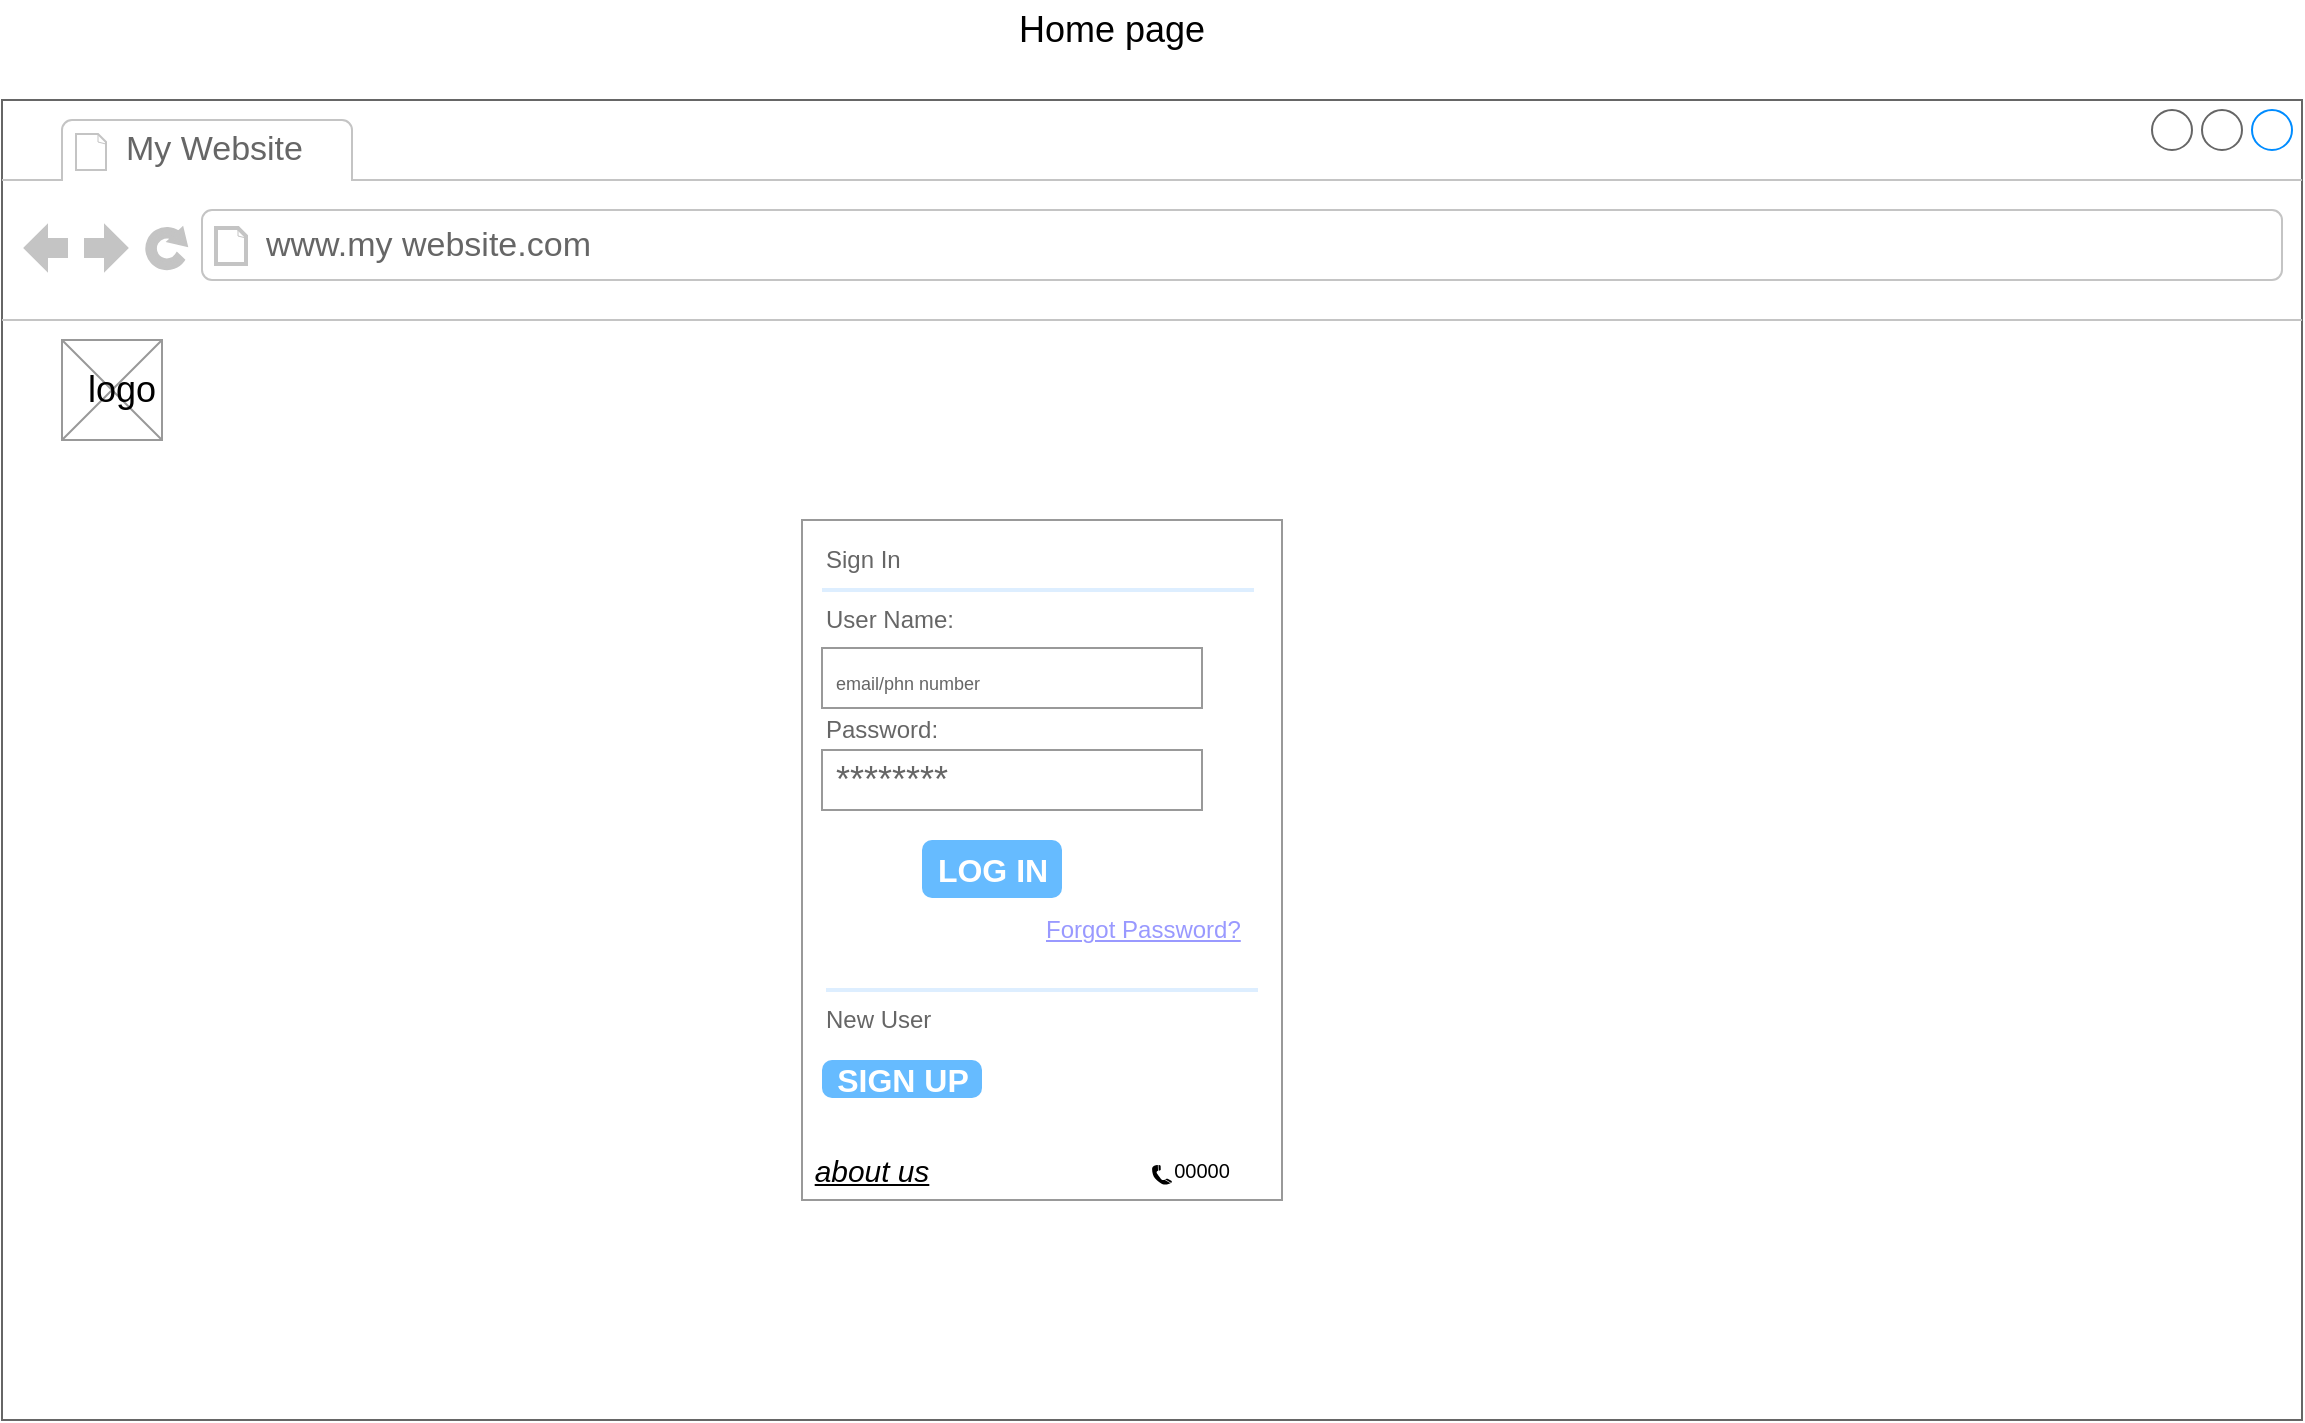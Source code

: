 <mxfile version="19.0.3" type="device"><diagram name="Page-1" id="2cc2dc42-3aac-f2a9-1cec-7a8b7cbee084"><mxGraphModel dx="1730" dy="1068" grid="1" gridSize="10" guides="1" tooltips="1" connect="1" arrows="1" fold="1" page="1" pageScale="1" pageWidth="1169" pageHeight="827" background="none" math="0" shadow="0"><root><mxCell id="0"/><mxCell id="1" parent="0"/><mxCell id="UbOxH2eRBzRC7tm1f9eS-1" value="" style="strokeWidth=1;shadow=0;dashed=0;align=left;html=1;shape=mxgraph.mockup.containers.browserWindow;rSize=0;strokeColor=#666666;strokeColor2=#008cff;strokeColor3=#c4c4c4;mainText=,;recursiveResize=0;fontSize=10;" parent="1" vertex="1"><mxGeometry x="30" y="120" width="1150" height="660" as="geometry"/></mxCell><mxCell id="UbOxH2eRBzRC7tm1f9eS-2" value="My Website" style="strokeWidth=1;shadow=0;dashed=0;align=center;html=1;shape=mxgraph.mockup.containers.anchor;fontSize=17;fontColor=#666666;align=left;" parent="UbOxH2eRBzRC7tm1f9eS-1" vertex="1"><mxGeometry x="60" y="12" width="110" height="26" as="geometry"/></mxCell><mxCell id="UbOxH2eRBzRC7tm1f9eS-3" value="www.my website.com" style="strokeWidth=1;shadow=0;dashed=0;align=center;html=1;shape=mxgraph.mockup.containers.anchor;rSize=0;fontSize=17;fontColor=#666666;align=left;" parent="UbOxH2eRBzRC7tm1f9eS-1" vertex="1"><mxGeometry x="130" y="60" width="250" height="26" as="geometry"/></mxCell><mxCell id="UbOxH2eRBzRC7tm1f9eS-30" value="" style="verticalLabelPosition=bottom;shadow=0;dashed=0;align=center;html=1;verticalAlign=top;strokeWidth=1;shape=mxgraph.mockup.graphics.simpleIcon;strokeColor=#999999;fontSize=18;" parent="UbOxH2eRBzRC7tm1f9eS-1" vertex="1"><mxGeometry x="30" y="120" width="50" height="50" as="geometry"/></mxCell><mxCell id="UbOxH2eRBzRC7tm1f9eS-31" value="logo" style="text;html=1;strokeColor=none;fillColor=none;align=center;verticalAlign=middle;whiteSpace=wrap;rounded=0;fontSize=18;" parent="UbOxH2eRBzRC7tm1f9eS-1" vertex="1"><mxGeometry x="30" y="130" width="60" height="30" as="geometry"/></mxCell><mxCell id="UbOxH2eRBzRC7tm1f9eS-7" value="" style="strokeWidth=1;shadow=0;dashed=0;align=center;html=1;shape=mxgraph.mockup.forms.rrect;rSize=0;strokeColor=#999999;fillColor=#ffffff;fontSize=18;" parent="UbOxH2eRBzRC7tm1f9eS-1" vertex="1"><mxGeometry x="400" y="210" width="240" height="340" as="geometry"/></mxCell><mxCell id="UbOxH2eRBzRC7tm1f9eS-8" value="Sign In" style="strokeWidth=1;shadow=0;dashed=0;align=center;html=1;shape=mxgraph.mockup.forms.anchor;fontSize=12;fontColor=#666666;align=left;resizeWidth=1;spacingLeft=0;" parent="UbOxH2eRBzRC7tm1f9eS-7" vertex="1"><mxGeometry width="120" height="20" relative="1" as="geometry"><mxPoint x="10" y="10" as="offset"/></mxGeometry></mxCell><mxCell id="UbOxH2eRBzRC7tm1f9eS-9" value="" style="shape=line;strokeColor=#ddeeff;strokeWidth=2;html=1;resizeWidth=1;fontSize=18;" parent="UbOxH2eRBzRC7tm1f9eS-7" vertex="1"><mxGeometry width="216" height="10" relative="1" as="geometry"><mxPoint x="10" y="30" as="offset"/></mxGeometry></mxCell><mxCell id="UbOxH2eRBzRC7tm1f9eS-10" value="User Name:" style="strokeWidth=1;shadow=0;dashed=0;align=center;html=1;shape=mxgraph.mockup.forms.anchor;fontSize=12;fontColor=#666666;align=left;resizeWidth=1;spacingLeft=0;" parent="UbOxH2eRBzRC7tm1f9eS-7" vertex="1"><mxGeometry width="120" height="20" relative="1" as="geometry"><mxPoint x="10" y="40" as="offset"/></mxGeometry></mxCell><mxCell id="UbOxH2eRBzRC7tm1f9eS-11" value="&lt;font style=&quot;font-size: 9px;&quot;&gt;email/phn number&lt;/font&gt;" style="strokeWidth=1;shadow=0;dashed=0;align=center;html=1;shape=mxgraph.mockup.forms.rrect;rSize=0;strokeColor=#999999;fontColor=#666666;align=left;spacingLeft=5;resizeWidth=1;fontSize=18;" parent="UbOxH2eRBzRC7tm1f9eS-7" vertex="1"><mxGeometry width="190" height="30" relative="1" as="geometry"><mxPoint x="10" y="64" as="offset"/></mxGeometry></mxCell><mxCell id="UbOxH2eRBzRC7tm1f9eS-12" value="Password:" style="strokeWidth=1;shadow=0;dashed=0;align=center;html=1;shape=mxgraph.mockup.forms.anchor;fontSize=12;fontColor=#666666;align=left;resizeWidth=1;spacingLeft=0;" parent="UbOxH2eRBzRC7tm1f9eS-7" vertex="1"><mxGeometry width="120" height="20" relative="1" as="geometry"><mxPoint x="10" y="95" as="offset"/></mxGeometry></mxCell><mxCell id="UbOxH2eRBzRC7tm1f9eS-13" value="********" style="strokeWidth=1;shadow=0;dashed=0;align=center;html=1;shape=mxgraph.mockup.forms.rrect;rSize=0;strokeColor=#999999;fontColor=#666666;align=left;spacingLeft=5;resizeWidth=1;fontSize=18;" parent="UbOxH2eRBzRC7tm1f9eS-7" vertex="1"><mxGeometry width="190" height="30" relative="1" as="geometry"><mxPoint x="10" y="115" as="offset"/></mxGeometry></mxCell><mxCell id="UbOxH2eRBzRC7tm1f9eS-14" value="LOG IN" style="strokeWidth=1;shadow=0;dashed=0;align=center;html=1;shape=mxgraph.mockup.forms.rrect;rSize=5;strokeColor=none;fontColor=#ffffff;fillColor=#66bbff;fontSize=16;fontStyle=1;" parent="UbOxH2eRBzRC7tm1f9eS-7" vertex="1"><mxGeometry y="1" width="70" height="29" relative="1" as="geometry"><mxPoint x="60" y="-180" as="offset"/></mxGeometry></mxCell><mxCell id="UbOxH2eRBzRC7tm1f9eS-15" value="Forgot Password?" style="strokeWidth=1;shadow=0;dashed=0;align=center;html=1;shape=mxgraph.mockup.forms.anchor;fontSize=12;fontColor=#9999ff;align=left;spacingLeft=0;fontStyle=4;resizeWidth=1;" parent="UbOxH2eRBzRC7tm1f9eS-7" vertex="1"><mxGeometry y="1" width="120" height="9" relative="1" as="geometry"><mxPoint x="120" y="-140" as="offset"/></mxGeometry></mxCell><mxCell id="UbOxH2eRBzRC7tm1f9eS-16" value="" style="shape=line;strokeColor=#ddeeff;strokeWidth=2;html=1;resizeWidth=1;fontSize=18;" parent="UbOxH2eRBzRC7tm1f9eS-7" vertex="1"><mxGeometry y="1" width="216" height="10" relative="1" as="geometry"><mxPoint x="12" y="-110" as="offset"/></mxGeometry></mxCell><mxCell id="UbOxH2eRBzRC7tm1f9eS-17" value="New User" style="strokeWidth=1;shadow=0;dashed=0;align=center;html=1;shape=mxgraph.mockup.forms.anchor;fontSize=12;fontColor=#666666;align=left;spacingLeft=0;resizeWidth=1;" parent="UbOxH2eRBzRC7tm1f9eS-7" vertex="1"><mxGeometry y="1" width="180" height="20" relative="1" as="geometry"><mxPoint x="10" y="-100" as="offset"/></mxGeometry></mxCell><mxCell id="UbOxH2eRBzRC7tm1f9eS-18" value="SIGN UP" style="strokeWidth=1;shadow=0;dashed=0;align=center;html=1;shape=mxgraph.mockup.forms.rrect;rSize=5;strokeColor=none;fontColor=#ffffff;fillColor=#66bbff;fontSize=16;fontStyle=1;" parent="UbOxH2eRBzRC7tm1f9eS-7" vertex="1"><mxGeometry y="1" width="80" height="19" relative="1" as="geometry"><mxPoint x="10" y="-70" as="offset"/></mxGeometry></mxCell><mxCell id="UbOxH2eRBzRC7tm1f9eS-32" value="" style="shape=mxgraph.signs.tech.telephone_3;html=1;pointerEvents=1;fillColor=#000000;strokeColor=none;verticalLabelPosition=bottom;verticalAlign=top;align=center;sketch=0;fontSize=18;" parent="UbOxH2eRBzRC7tm1f9eS-7" vertex="1"><mxGeometry x="175" y="322.5" width="10" height="10" as="geometry"/></mxCell><mxCell id="UbOxH2eRBzRC7tm1f9eS-33" value="&lt;font size=&quot;1&quot;&gt;00000&lt;br&gt;&lt;br&gt;&lt;/font&gt;" style="text;html=1;strokeColor=none;fillColor=none;align=center;verticalAlign=middle;whiteSpace=wrap;rounded=0;fontSize=18;" parent="UbOxH2eRBzRC7tm1f9eS-7" vertex="1"><mxGeometry x="170" y="330" width="60" height="7.5" as="geometry"/></mxCell><mxCell id="UbOxH2eRBzRC7tm1f9eS-34" value="&lt;h5&gt;&lt;span style=&quot;font-weight: normal;&quot;&gt;&lt;i&gt;&lt;u&gt;about us&lt;/u&gt;&lt;/i&gt;&lt;/span&gt;&lt;/h5&gt;" style="text;html=1;strokeColor=none;fillColor=none;align=center;verticalAlign=middle;whiteSpace=wrap;rounded=0;fontSize=18;" parent="UbOxH2eRBzRC7tm1f9eS-7" vertex="1"><mxGeometry y="320" width="70" height="10" as="geometry"/></mxCell><mxCell id="UbOxH2eRBzRC7tm1f9eS-4" value="Home page" style="text;html=1;strokeColor=none;fillColor=none;align=center;verticalAlign=middle;whiteSpace=wrap;rounded=0;fontSize=18;" parent="1" vertex="1"><mxGeometry x="520" y="70" width="130" height="30" as="geometry"/></mxCell></root></mxGraphModel></diagram></mxfile>